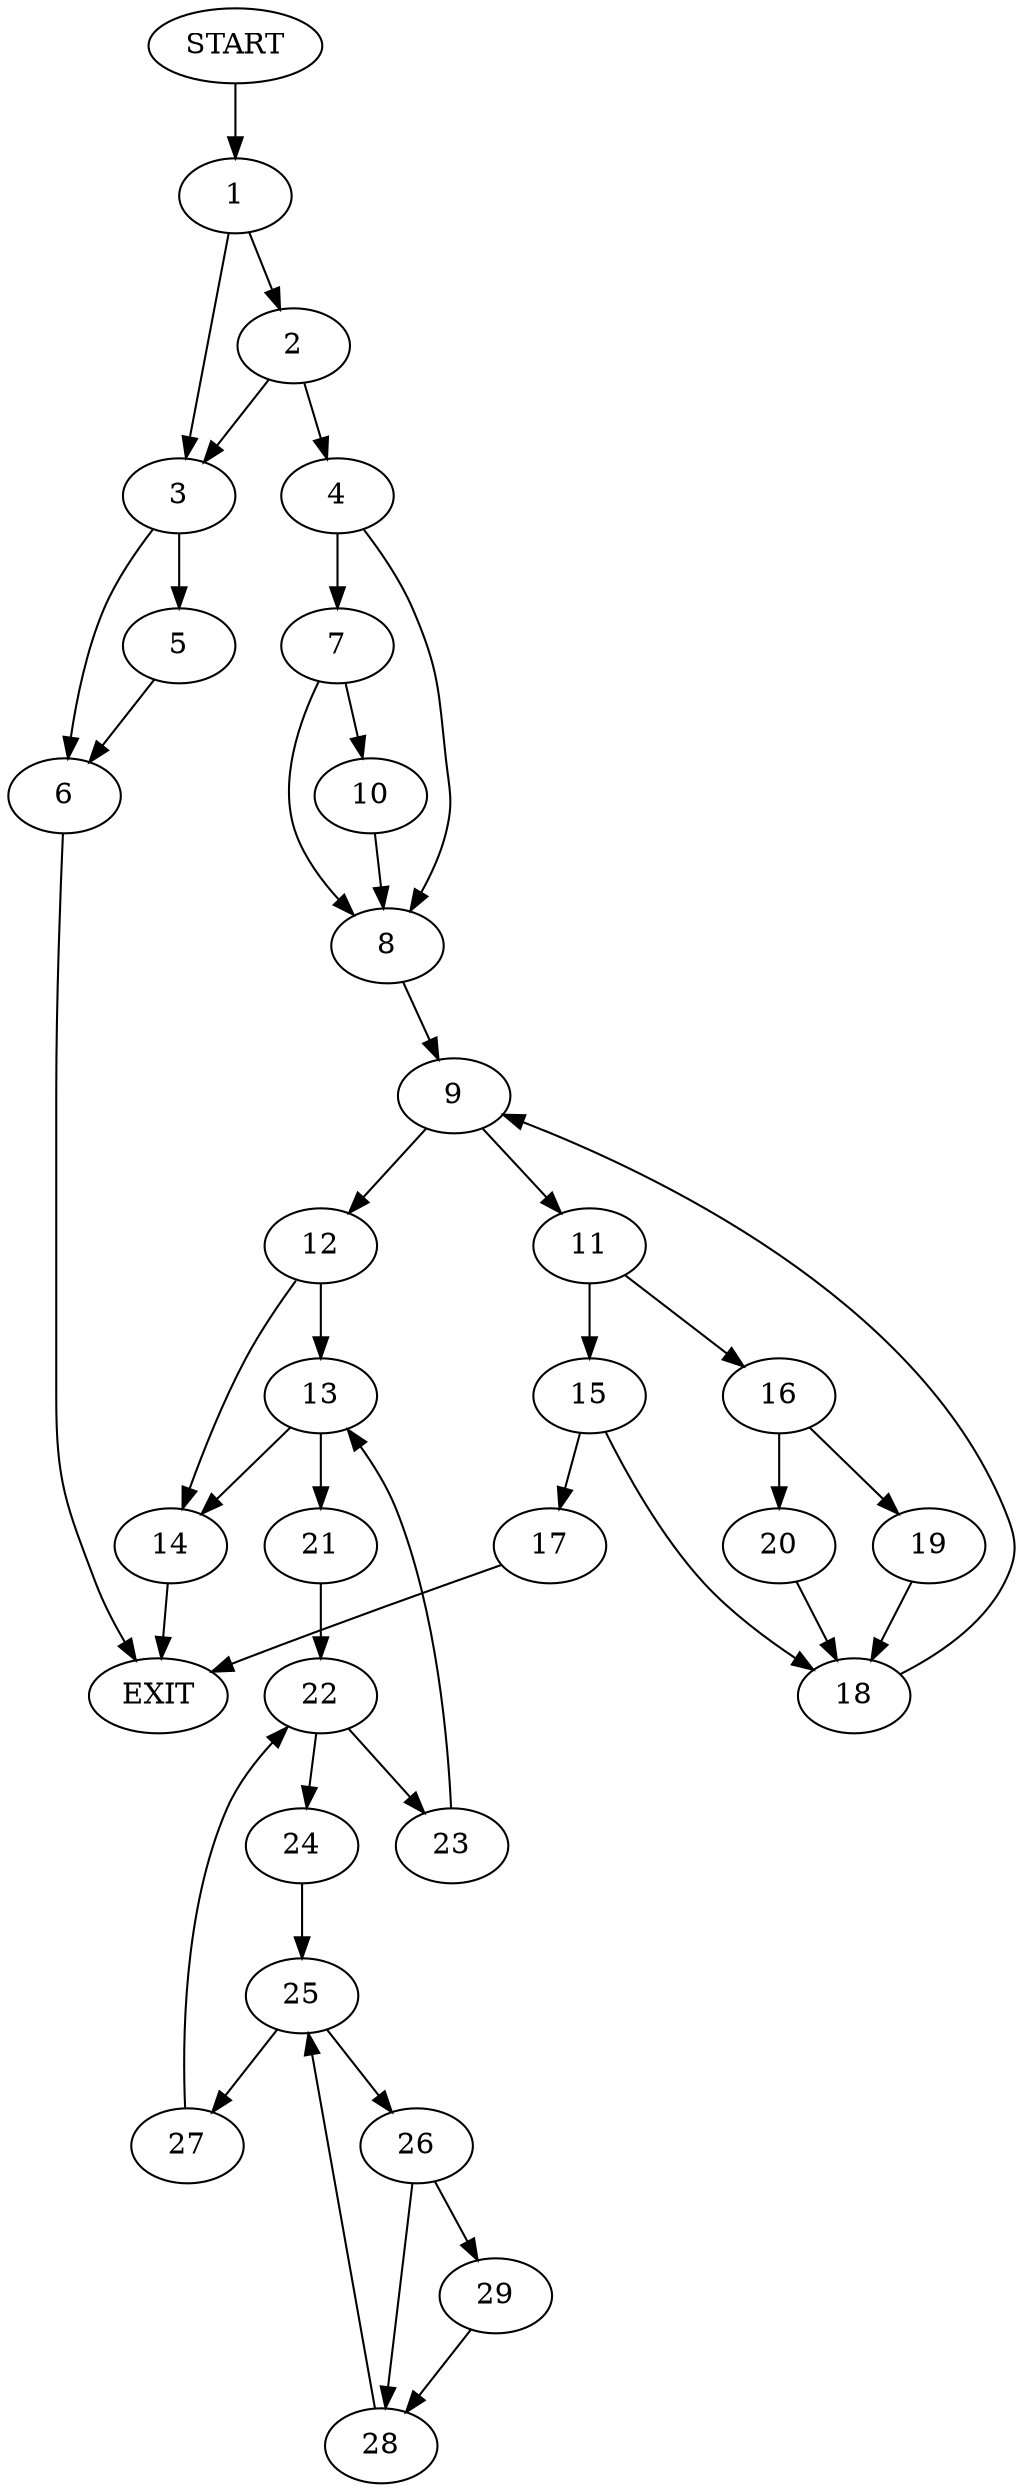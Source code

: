 digraph {
0 [label="START"]
30 [label="EXIT"]
0 -> 1
1 -> 2
1 -> 3
2 -> 4
2 -> 3
3 -> 5
3 -> 6
4 -> 7
4 -> 8
5 -> 6
6 -> 30
8 -> 9
7 -> 10
7 -> 8
10 -> 8
9 -> 11
9 -> 12
12 -> 13
12 -> 14
11 -> 15
11 -> 16
15 -> 17
15 -> 18
16 -> 19
16 -> 20
17 -> 30
18 -> 9
19 -> 18
20 -> 18
13 -> 21
13 -> 14
14 -> 30
21 -> 22
22 -> 23
22 -> 24
23 -> 13
24 -> 25
25 -> 26
25 -> 27
27 -> 22
26 -> 28
26 -> 29
29 -> 28
28 -> 25
}
